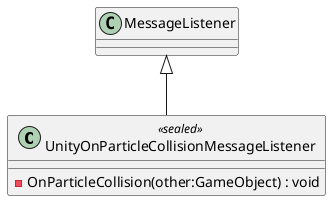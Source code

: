 @startuml
class UnityOnParticleCollisionMessageListener <<sealed>> {
    - OnParticleCollision(other:GameObject) : void
}
MessageListener <|-- UnityOnParticleCollisionMessageListener
@enduml
